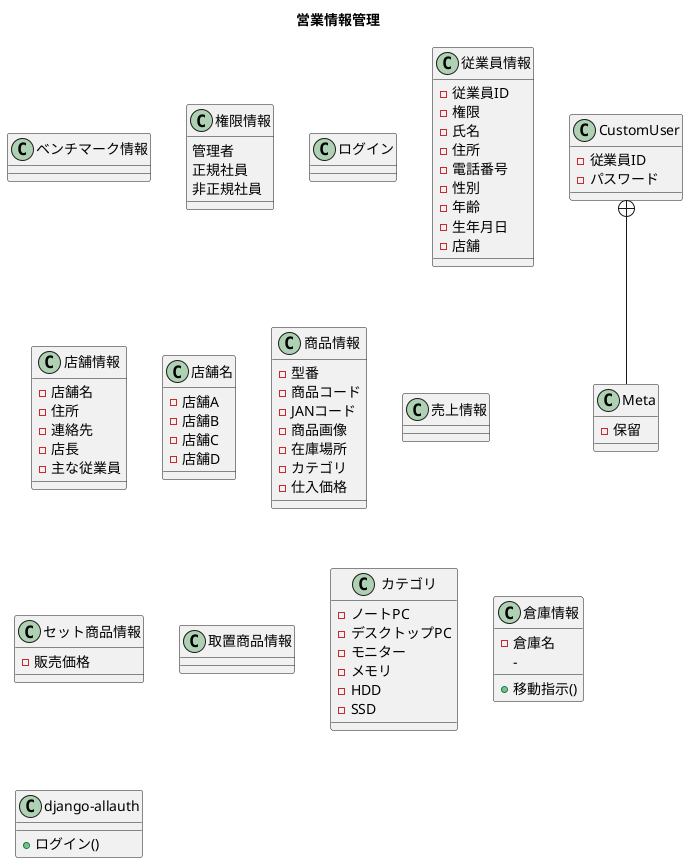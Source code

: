 @startuml クラス図

title 営業情報管理

' 'ベンチマークマスタ
class ベンチマーク情報{
    ' 保留中
}
'ユーザ権限
class 権限情報{
    管理者
    正規社員
    非正規社員
}
' ログイン
class ログイン{}
' 勤務店舗状況編集
class 従業員情報{
    -従業員ID
    -権限
    -氏名
    -住所
    -電話番号
    -性別
    -年齢
    -生年月日
    -店舗
}
class 店舗情報{
    -店舗名
    -住所
    -連絡先
    -店長
    -主な従業員
}
class 店舗名{
    -店舗A
    -店舗B
    -店舗C
    -店舗D
}

class 商品情報{
    -型番
    -商品コード
    -JANコード
    -商品画像
    -在庫場所
    -カテゴリ
    -仕入価格
}
class 売上情報{}
class セット商品情報{
    -販売価格
    ' 保留中
}
class 取置商品情報{}
class カテゴリ{
    -ノートPC
    -デスクトップPC
    -モニター
    -メモリ
    -HDD
    -SSD
}
class 倉庫情報{
    -倉庫名
    -
    +移動指示()
}
class CustomUser{
    -従業員ID
    -パスワード
}
class Meta{
    -保留
}
class django-allauth {
    +ログイン()
}

CustomUser +-- Meta
@enduml
